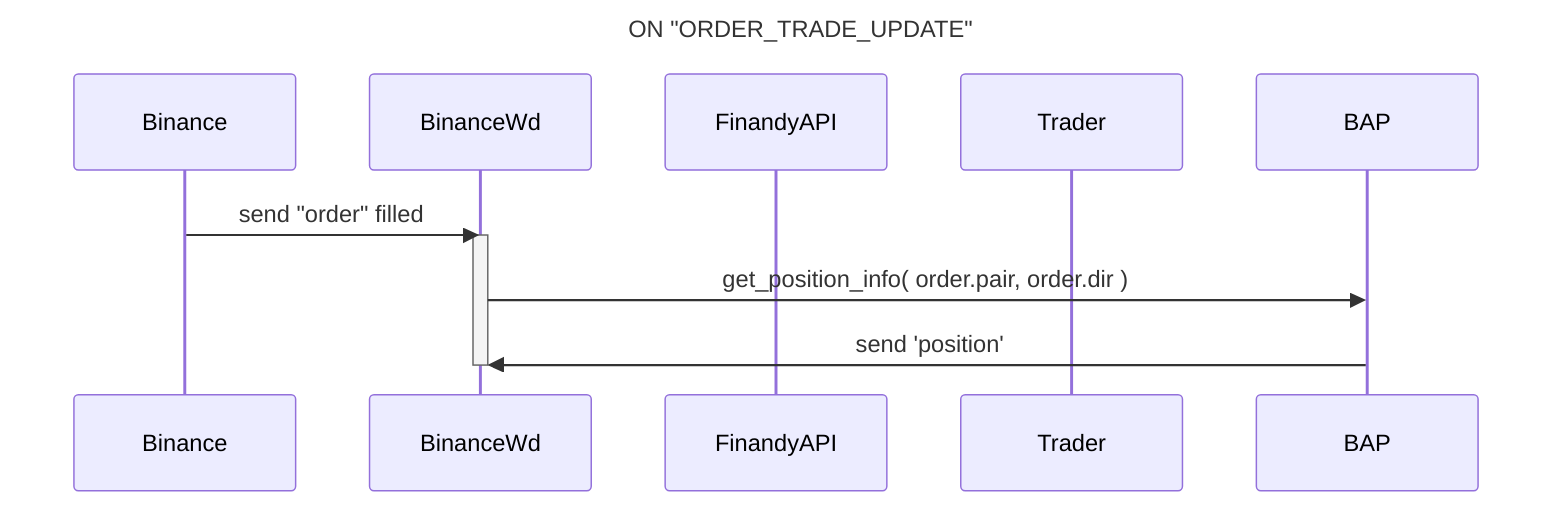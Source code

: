 sequenceDiagram

title ON "ORDER_TRADE_UPDATE"

participant BIN as Binance
participant BWS as BinanceWd
participant FAP as FinandyAPI
participant TRD as Trader

BIN ->> BWS: send "order" filled
activate BWS
BWS ->> BAP: get_position_info( order.pair, order.dir )
BAP ->> BWS: send 'position'
deactivate BWS